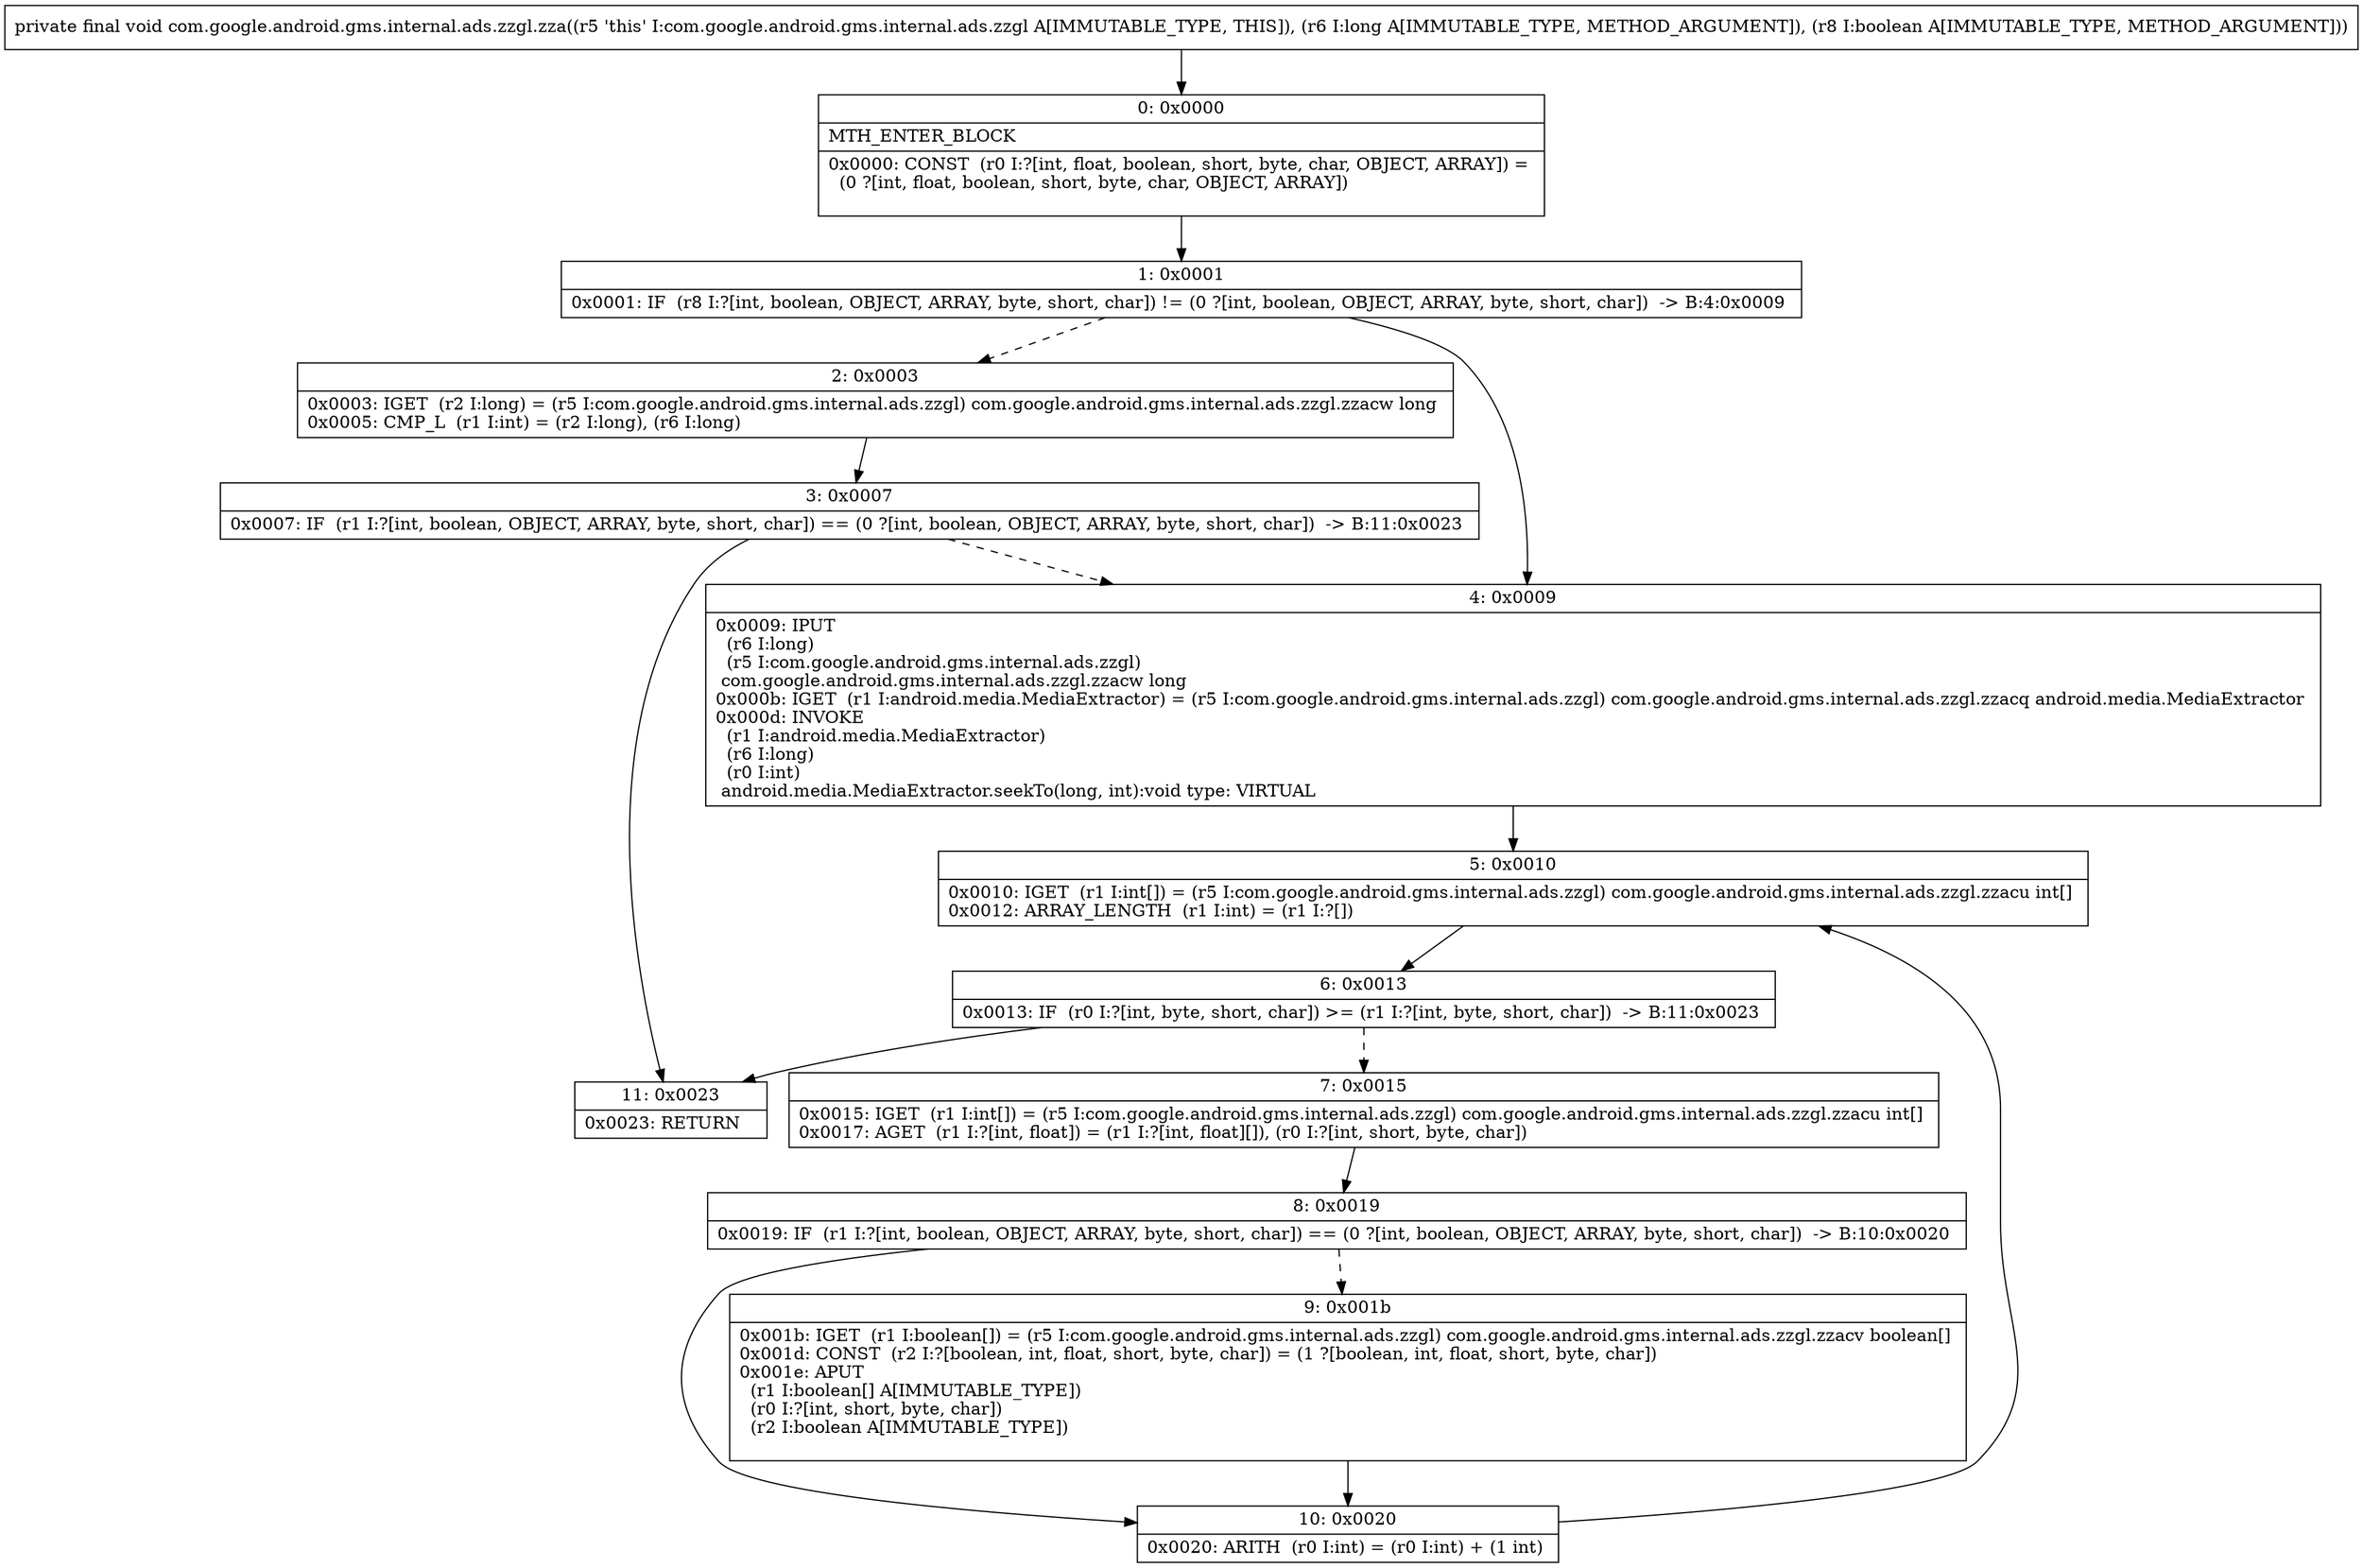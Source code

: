 digraph "CFG forcom.google.android.gms.internal.ads.zzgl.zza(JZ)V" {
Node_0 [shape=record,label="{0\:\ 0x0000|MTH_ENTER_BLOCK\l|0x0000: CONST  (r0 I:?[int, float, boolean, short, byte, char, OBJECT, ARRAY]) = \l  (0 ?[int, float, boolean, short, byte, char, OBJECT, ARRAY])\l \l}"];
Node_1 [shape=record,label="{1\:\ 0x0001|0x0001: IF  (r8 I:?[int, boolean, OBJECT, ARRAY, byte, short, char]) != (0 ?[int, boolean, OBJECT, ARRAY, byte, short, char])  \-\> B:4:0x0009 \l}"];
Node_2 [shape=record,label="{2\:\ 0x0003|0x0003: IGET  (r2 I:long) = (r5 I:com.google.android.gms.internal.ads.zzgl) com.google.android.gms.internal.ads.zzgl.zzacw long \l0x0005: CMP_L  (r1 I:int) = (r2 I:long), (r6 I:long) \l}"];
Node_3 [shape=record,label="{3\:\ 0x0007|0x0007: IF  (r1 I:?[int, boolean, OBJECT, ARRAY, byte, short, char]) == (0 ?[int, boolean, OBJECT, ARRAY, byte, short, char])  \-\> B:11:0x0023 \l}"];
Node_4 [shape=record,label="{4\:\ 0x0009|0x0009: IPUT  \l  (r6 I:long)\l  (r5 I:com.google.android.gms.internal.ads.zzgl)\l com.google.android.gms.internal.ads.zzgl.zzacw long \l0x000b: IGET  (r1 I:android.media.MediaExtractor) = (r5 I:com.google.android.gms.internal.ads.zzgl) com.google.android.gms.internal.ads.zzgl.zzacq android.media.MediaExtractor \l0x000d: INVOKE  \l  (r1 I:android.media.MediaExtractor)\l  (r6 I:long)\l  (r0 I:int)\l android.media.MediaExtractor.seekTo(long, int):void type: VIRTUAL \l}"];
Node_5 [shape=record,label="{5\:\ 0x0010|0x0010: IGET  (r1 I:int[]) = (r5 I:com.google.android.gms.internal.ads.zzgl) com.google.android.gms.internal.ads.zzgl.zzacu int[] \l0x0012: ARRAY_LENGTH  (r1 I:int) = (r1 I:?[]) \l}"];
Node_6 [shape=record,label="{6\:\ 0x0013|0x0013: IF  (r0 I:?[int, byte, short, char]) \>= (r1 I:?[int, byte, short, char])  \-\> B:11:0x0023 \l}"];
Node_7 [shape=record,label="{7\:\ 0x0015|0x0015: IGET  (r1 I:int[]) = (r5 I:com.google.android.gms.internal.ads.zzgl) com.google.android.gms.internal.ads.zzgl.zzacu int[] \l0x0017: AGET  (r1 I:?[int, float]) = (r1 I:?[int, float][]), (r0 I:?[int, short, byte, char]) \l}"];
Node_8 [shape=record,label="{8\:\ 0x0019|0x0019: IF  (r1 I:?[int, boolean, OBJECT, ARRAY, byte, short, char]) == (0 ?[int, boolean, OBJECT, ARRAY, byte, short, char])  \-\> B:10:0x0020 \l}"];
Node_9 [shape=record,label="{9\:\ 0x001b|0x001b: IGET  (r1 I:boolean[]) = (r5 I:com.google.android.gms.internal.ads.zzgl) com.google.android.gms.internal.ads.zzgl.zzacv boolean[] \l0x001d: CONST  (r2 I:?[boolean, int, float, short, byte, char]) = (1 ?[boolean, int, float, short, byte, char]) \l0x001e: APUT  \l  (r1 I:boolean[] A[IMMUTABLE_TYPE])\l  (r0 I:?[int, short, byte, char])\l  (r2 I:boolean A[IMMUTABLE_TYPE])\l \l}"];
Node_10 [shape=record,label="{10\:\ 0x0020|0x0020: ARITH  (r0 I:int) = (r0 I:int) + (1 int) \l}"];
Node_11 [shape=record,label="{11\:\ 0x0023|0x0023: RETURN   \l}"];
MethodNode[shape=record,label="{private final void com.google.android.gms.internal.ads.zzgl.zza((r5 'this' I:com.google.android.gms.internal.ads.zzgl A[IMMUTABLE_TYPE, THIS]), (r6 I:long A[IMMUTABLE_TYPE, METHOD_ARGUMENT]), (r8 I:boolean A[IMMUTABLE_TYPE, METHOD_ARGUMENT])) }"];
MethodNode -> Node_0;
Node_0 -> Node_1;
Node_1 -> Node_2[style=dashed];
Node_1 -> Node_4;
Node_2 -> Node_3;
Node_3 -> Node_4[style=dashed];
Node_3 -> Node_11;
Node_4 -> Node_5;
Node_5 -> Node_6;
Node_6 -> Node_7[style=dashed];
Node_6 -> Node_11;
Node_7 -> Node_8;
Node_8 -> Node_9[style=dashed];
Node_8 -> Node_10;
Node_9 -> Node_10;
Node_10 -> Node_5;
}

